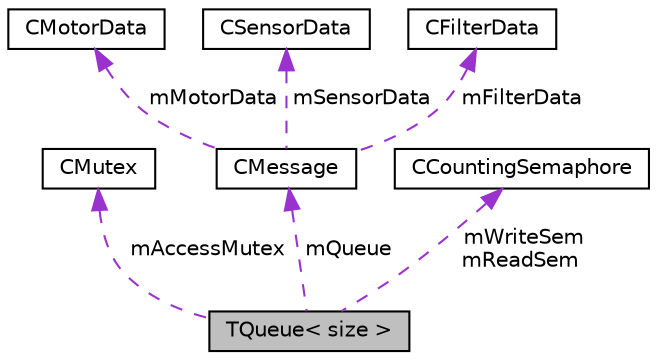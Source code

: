 digraph "TQueue&lt; size &gt;"
{
  edge [fontname="Helvetica",fontsize="10",labelfontname="Helvetica",labelfontsize="10"];
  node [fontname="Helvetica",fontsize="10",shape=record];
  Node1 [label="TQueue\< size \>",height=0.2,width=0.4,color="black", fillcolor="grey75", style="filled" fontcolor="black"];
  Node2 -> Node1 [dir="back",color="darkorchid3",fontsize="10",style="dashed",label=" mAccessMutex" ,fontname="Helvetica"];
  Node2 [label="CMutex",height=0.2,width=0.4,color="black", fillcolor="white", style="filled",URL="$classCMutex.html"];
  Node3 -> Node1 [dir="back",color="darkorchid3",fontsize="10",style="dashed",label=" mQueue" ,fontname="Helvetica"];
  Node3 [label="CMessage",height=0.2,width=0.4,color="black", fillcolor="white", style="filled",URL="$classCMessage.html",tooltip="Container-Class to pass Data between processes. "];
  Node4 -> Node3 [dir="back",color="darkorchid3",fontsize="10",style="dashed",label=" mMotorData" ,fontname="Helvetica"];
  Node4 [label="CMotorData",height=0.2,width=0.4,color="black", fillcolor="white", style="filled",URL="$classCMotorData.html",tooltip="Container-Class to hold motor values. "];
  Node5 -> Node3 [dir="back",color="darkorchid3",fontsize="10",style="dashed",label=" mSensorData" ,fontname="Helvetica"];
  Node5 [label="CSensorData",height=0.2,width=0.4,color="black", fillcolor="white", style="filled",URL="$classCSensorData.html",tooltip="Container-Class to hold the current sensor raw values. "];
  Node6 -> Node3 [dir="back",color="darkorchid3",fontsize="10",style="dashed",label=" mFilterData" ,fontname="Helvetica"];
  Node6 [label="CFilterData",height=0.2,width=0.4,color="black", fillcolor="white", style="filled",URL="$classCFilterData.html",tooltip="Container-Class to hold filtered values. "];
  Node7 -> Node1 [dir="back",color="darkorchid3",fontsize="10",style="dashed",label=" mWriteSem\nmReadSem" ,fontname="Helvetica"];
  Node7 [label="CCountingSemaphore",height=0.2,width=0.4,color="black", fillcolor="white", style="filled",URL="$classCCountingSemaphore.html"];
}
